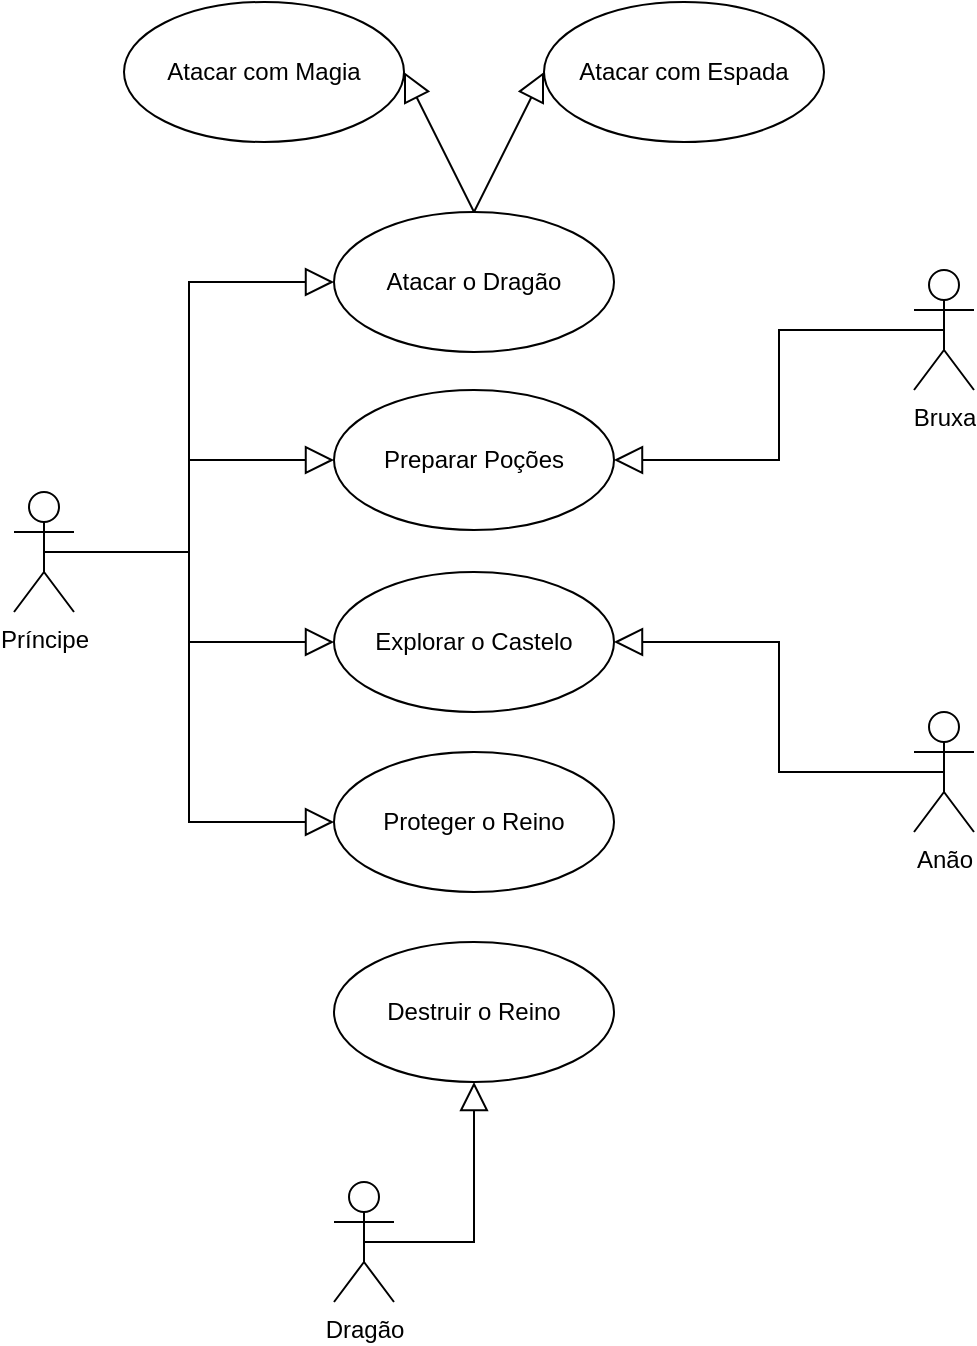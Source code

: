 <mxfile version="23.1.7" type="github">
  <diagram name="Página-1" id="avC786zAL0bjuAzoOXUr">
    <mxGraphModel dx="1434" dy="790" grid="1" gridSize="10" guides="1" tooltips="1" connect="1" arrows="1" fold="1" page="1" pageScale="1" pageWidth="827" pageHeight="1169" math="0" shadow="0">
      <root>
        <mxCell id="0" />
        <mxCell id="1" parent="0" />
        <mxCell id="HZizeV8N1P3aB0Bjn3fT-1" value="Príncipe" style="shape=umlActor;verticalLabelPosition=bottom;verticalAlign=top;html=1;outlineConnect=0;" vertex="1" parent="1">
          <mxGeometry x="174" y="555" width="30" height="60" as="geometry" />
        </mxCell>
        <mxCell id="HZizeV8N1P3aB0Bjn3fT-2" value="Bruxa" style="shape=umlActor;html=1;verticalLabelPosition=bottom;verticalAlign=top;align=center;" vertex="1" parent="1">
          <mxGeometry x="624" y="444" width="30" height="60" as="geometry" />
        </mxCell>
        <mxCell id="HZizeV8N1P3aB0Bjn3fT-3" value="Anão" style="shape=umlActor;html=1;verticalLabelPosition=bottom;verticalAlign=top;align=center;" vertex="1" parent="1">
          <mxGeometry x="624" y="665" width="30" height="60" as="geometry" />
        </mxCell>
        <mxCell id="HZizeV8N1P3aB0Bjn3fT-4" value="Atacar o Dragão" style="ellipse;whiteSpace=wrap;html=1;" vertex="1" parent="1">
          <mxGeometry x="334" y="415" width="140" height="70" as="geometry" />
        </mxCell>
        <mxCell id="HZizeV8N1P3aB0Bjn3fT-5" value="Preparar Poções" style="ellipse;whiteSpace=wrap;html=1;" vertex="1" parent="1">
          <mxGeometry x="334" y="504" width="140" height="70" as="geometry" />
        </mxCell>
        <mxCell id="HZizeV8N1P3aB0Bjn3fT-6" value="Explorar o Castelo" style="ellipse;whiteSpace=wrap;html=1;" vertex="1" parent="1">
          <mxGeometry x="334" y="595" width="140" height="70" as="geometry" />
        </mxCell>
        <mxCell id="HZizeV8N1P3aB0Bjn3fT-7" value="Proteger o Reino" style="ellipse;whiteSpace=wrap;html=1;" vertex="1" parent="1">
          <mxGeometry x="334" y="685" width="140" height="70" as="geometry" />
        </mxCell>
        <mxCell id="HZizeV8N1P3aB0Bjn3fT-8" value="" style="edgeStyle=elbowEdgeStyle;html=1;endArrow=block;endFill=0;endSize=12;verticalAlign=bottom;rounded=0;entryX=0;entryY=0.5;entryDx=0;entryDy=0;exitX=0.5;exitY=0.5;exitDx=0;exitDy=0;exitPerimeter=0;" edge="1" parent="1" source="HZizeV8N1P3aB0Bjn3fT-1" target="HZizeV8N1P3aB0Bjn3fT-4">
          <mxGeometry width="160" relative="1" as="geometry">
            <mxPoint x="254" y="490" as="sourcePoint" />
            <mxPoint x="474" y="490" as="targetPoint" />
          </mxGeometry>
        </mxCell>
        <mxCell id="HZizeV8N1P3aB0Bjn3fT-9" value="" style="edgeStyle=elbowEdgeStyle;html=1;endArrow=block;endFill=0;endSize=12;verticalAlign=bottom;rounded=0;exitX=0.5;exitY=0.5;exitDx=0;exitDy=0;exitPerimeter=0;entryX=0;entryY=0.5;entryDx=0;entryDy=0;" edge="1" parent="1" source="HZizeV8N1P3aB0Bjn3fT-1" target="HZizeV8N1P3aB0Bjn3fT-6">
          <mxGeometry width="160" relative="1" as="geometry">
            <mxPoint x="544" y="490" as="sourcePoint" />
            <mxPoint x="704" y="490" as="targetPoint" />
          </mxGeometry>
        </mxCell>
        <mxCell id="HZizeV8N1P3aB0Bjn3fT-10" value="" style="edgeStyle=elbowEdgeStyle;html=1;endArrow=block;endFill=0;endSize=12;verticalAlign=bottom;rounded=0;exitX=0.5;exitY=0.5;exitDx=0;exitDy=0;exitPerimeter=0;entryX=0;entryY=0.5;entryDx=0;entryDy=0;" edge="1" parent="1" source="HZizeV8N1P3aB0Bjn3fT-1" target="HZizeV8N1P3aB0Bjn3fT-7">
          <mxGeometry width="160" relative="1" as="geometry">
            <mxPoint x="264" y="650" as="sourcePoint" />
            <mxPoint x="424" y="650" as="targetPoint" />
          </mxGeometry>
        </mxCell>
        <mxCell id="HZizeV8N1P3aB0Bjn3fT-11" value="" style="edgeStyle=elbowEdgeStyle;html=1;endArrow=block;endFill=0;endSize=12;verticalAlign=bottom;rounded=0;exitX=0.5;exitY=0.5;exitDx=0;exitDy=0;exitPerimeter=0;entryX=1;entryY=0.5;entryDx=0;entryDy=0;" edge="1" parent="1" source="HZizeV8N1P3aB0Bjn3fT-2" target="HZizeV8N1P3aB0Bjn3fT-5">
          <mxGeometry width="160" relative="1" as="geometry">
            <mxPoint x="559" y="595" as="sourcePoint" />
            <mxPoint x="719" y="595" as="targetPoint" />
          </mxGeometry>
        </mxCell>
        <mxCell id="HZizeV8N1P3aB0Bjn3fT-12" value="" style="edgeStyle=elbowEdgeStyle;html=1;endArrow=block;endFill=0;endSize=12;verticalAlign=bottom;rounded=0;exitX=0.5;exitY=0.5;exitDx=0;exitDy=0;exitPerimeter=0;entryX=1;entryY=0.5;entryDx=0;entryDy=0;" edge="1" parent="1" source="HZizeV8N1P3aB0Bjn3fT-3" target="HZizeV8N1P3aB0Bjn3fT-6">
          <mxGeometry width="160" relative="1" as="geometry">
            <mxPoint x="484" y="790" as="sourcePoint" />
            <mxPoint x="644" y="790" as="targetPoint" />
          </mxGeometry>
        </mxCell>
        <mxCell id="HZizeV8N1P3aB0Bjn3fT-13" value="Dragão" style="shape=umlActor;html=1;verticalLabelPosition=bottom;verticalAlign=top;align=center;" vertex="1" parent="1">
          <mxGeometry x="334" y="900" width="30" height="60" as="geometry" />
        </mxCell>
        <mxCell id="HZizeV8N1P3aB0Bjn3fT-14" value="Destruir o Reino" style="ellipse;whiteSpace=wrap;html=1;" vertex="1" parent="1">
          <mxGeometry x="334" y="780" width="140" height="70" as="geometry" />
        </mxCell>
        <mxCell id="HZizeV8N1P3aB0Bjn3fT-15" value="" style="edgeStyle=orthogonalEdgeStyle;html=1;endArrow=block;endFill=0;endSize=12;verticalAlign=bottom;rounded=0;exitX=0.5;exitY=0.5;exitDx=0;exitDy=0;exitPerimeter=0;entryX=0.5;entryY=1;entryDx=0;entryDy=0;" edge="1" parent="1" source="HZizeV8N1P3aB0Bjn3fT-13" target="HZizeV8N1P3aB0Bjn3fT-14">
          <mxGeometry width="160" relative="1" as="geometry">
            <mxPoint x="464" y="960" as="sourcePoint" />
            <mxPoint x="624" y="960" as="targetPoint" />
            <Array as="points">
              <mxPoint x="404" y="930" />
            </Array>
          </mxGeometry>
        </mxCell>
        <mxCell id="HZizeV8N1P3aB0Bjn3fT-16" value="" style="edgeStyle=elbowEdgeStyle;html=1;endArrow=block;endFill=0;endSize=12;verticalAlign=bottom;rounded=0;exitX=0.5;exitY=0.5;exitDx=0;exitDy=0;exitPerimeter=0;entryX=0;entryY=0.5;entryDx=0;entryDy=0;" edge="1" parent="1" source="HZizeV8N1P3aB0Bjn3fT-1" target="HZizeV8N1P3aB0Bjn3fT-5">
          <mxGeometry width="160" relative="1" as="geometry">
            <mxPoint x="330" y="640" as="sourcePoint" />
            <mxPoint x="490" y="640" as="targetPoint" />
          </mxGeometry>
        </mxCell>
        <mxCell id="HZizeV8N1P3aB0Bjn3fT-17" value="Atacar com Magia" style="ellipse;whiteSpace=wrap;html=1;" vertex="1" parent="1">
          <mxGeometry x="229" y="310" width="140" height="70" as="geometry" />
        </mxCell>
        <mxCell id="HZizeV8N1P3aB0Bjn3fT-18" value="Atacar com Espada" style="ellipse;whiteSpace=wrap;html=1;" vertex="1" parent="1">
          <mxGeometry x="439" y="310" width="140" height="70" as="geometry" />
        </mxCell>
        <mxCell id="HZizeV8N1P3aB0Bjn3fT-19" value="" style="edgeStyle=none;html=1;endArrow=block;endFill=0;endSize=12;verticalAlign=bottom;rounded=0;exitX=0.5;exitY=0;exitDx=0;exitDy=0;entryX=1;entryY=0.5;entryDx=0;entryDy=0;" edge="1" parent="1" source="HZizeV8N1P3aB0Bjn3fT-4" target="HZizeV8N1P3aB0Bjn3fT-17">
          <mxGeometry width="160" relative="1" as="geometry">
            <mxPoint x="330" y="440" as="sourcePoint" />
            <mxPoint x="490" y="440" as="targetPoint" />
          </mxGeometry>
        </mxCell>
        <mxCell id="HZizeV8N1P3aB0Bjn3fT-20" value="" style="edgeStyle=none;html=1;endArrow=block;endFill=0;endSize=12;verticalAlign=bottom;rounded=0;exitX=0.5;exitY=0;exitDx=0;exitDy=0;entryX=0;entryY=0.5;entryDx=0;entryDy=0;" edge="1" parent="1" source="HZizeV8N1P3aB0Bjn3fT-4" target="HZizeV8N1P3aB0Bjn3fT-18">
          <mxGeometry width="160" relative="1" as="geometry">
            <mxPoint x="330" y="440" as="sourcePoint" />
            <mxPoint x="490" y="440" as="targetPoint" />
          </mxGeometry>
        </mxCell>
      </root>
    </mxGraphModel>
  </diagram>
</mxfile>
